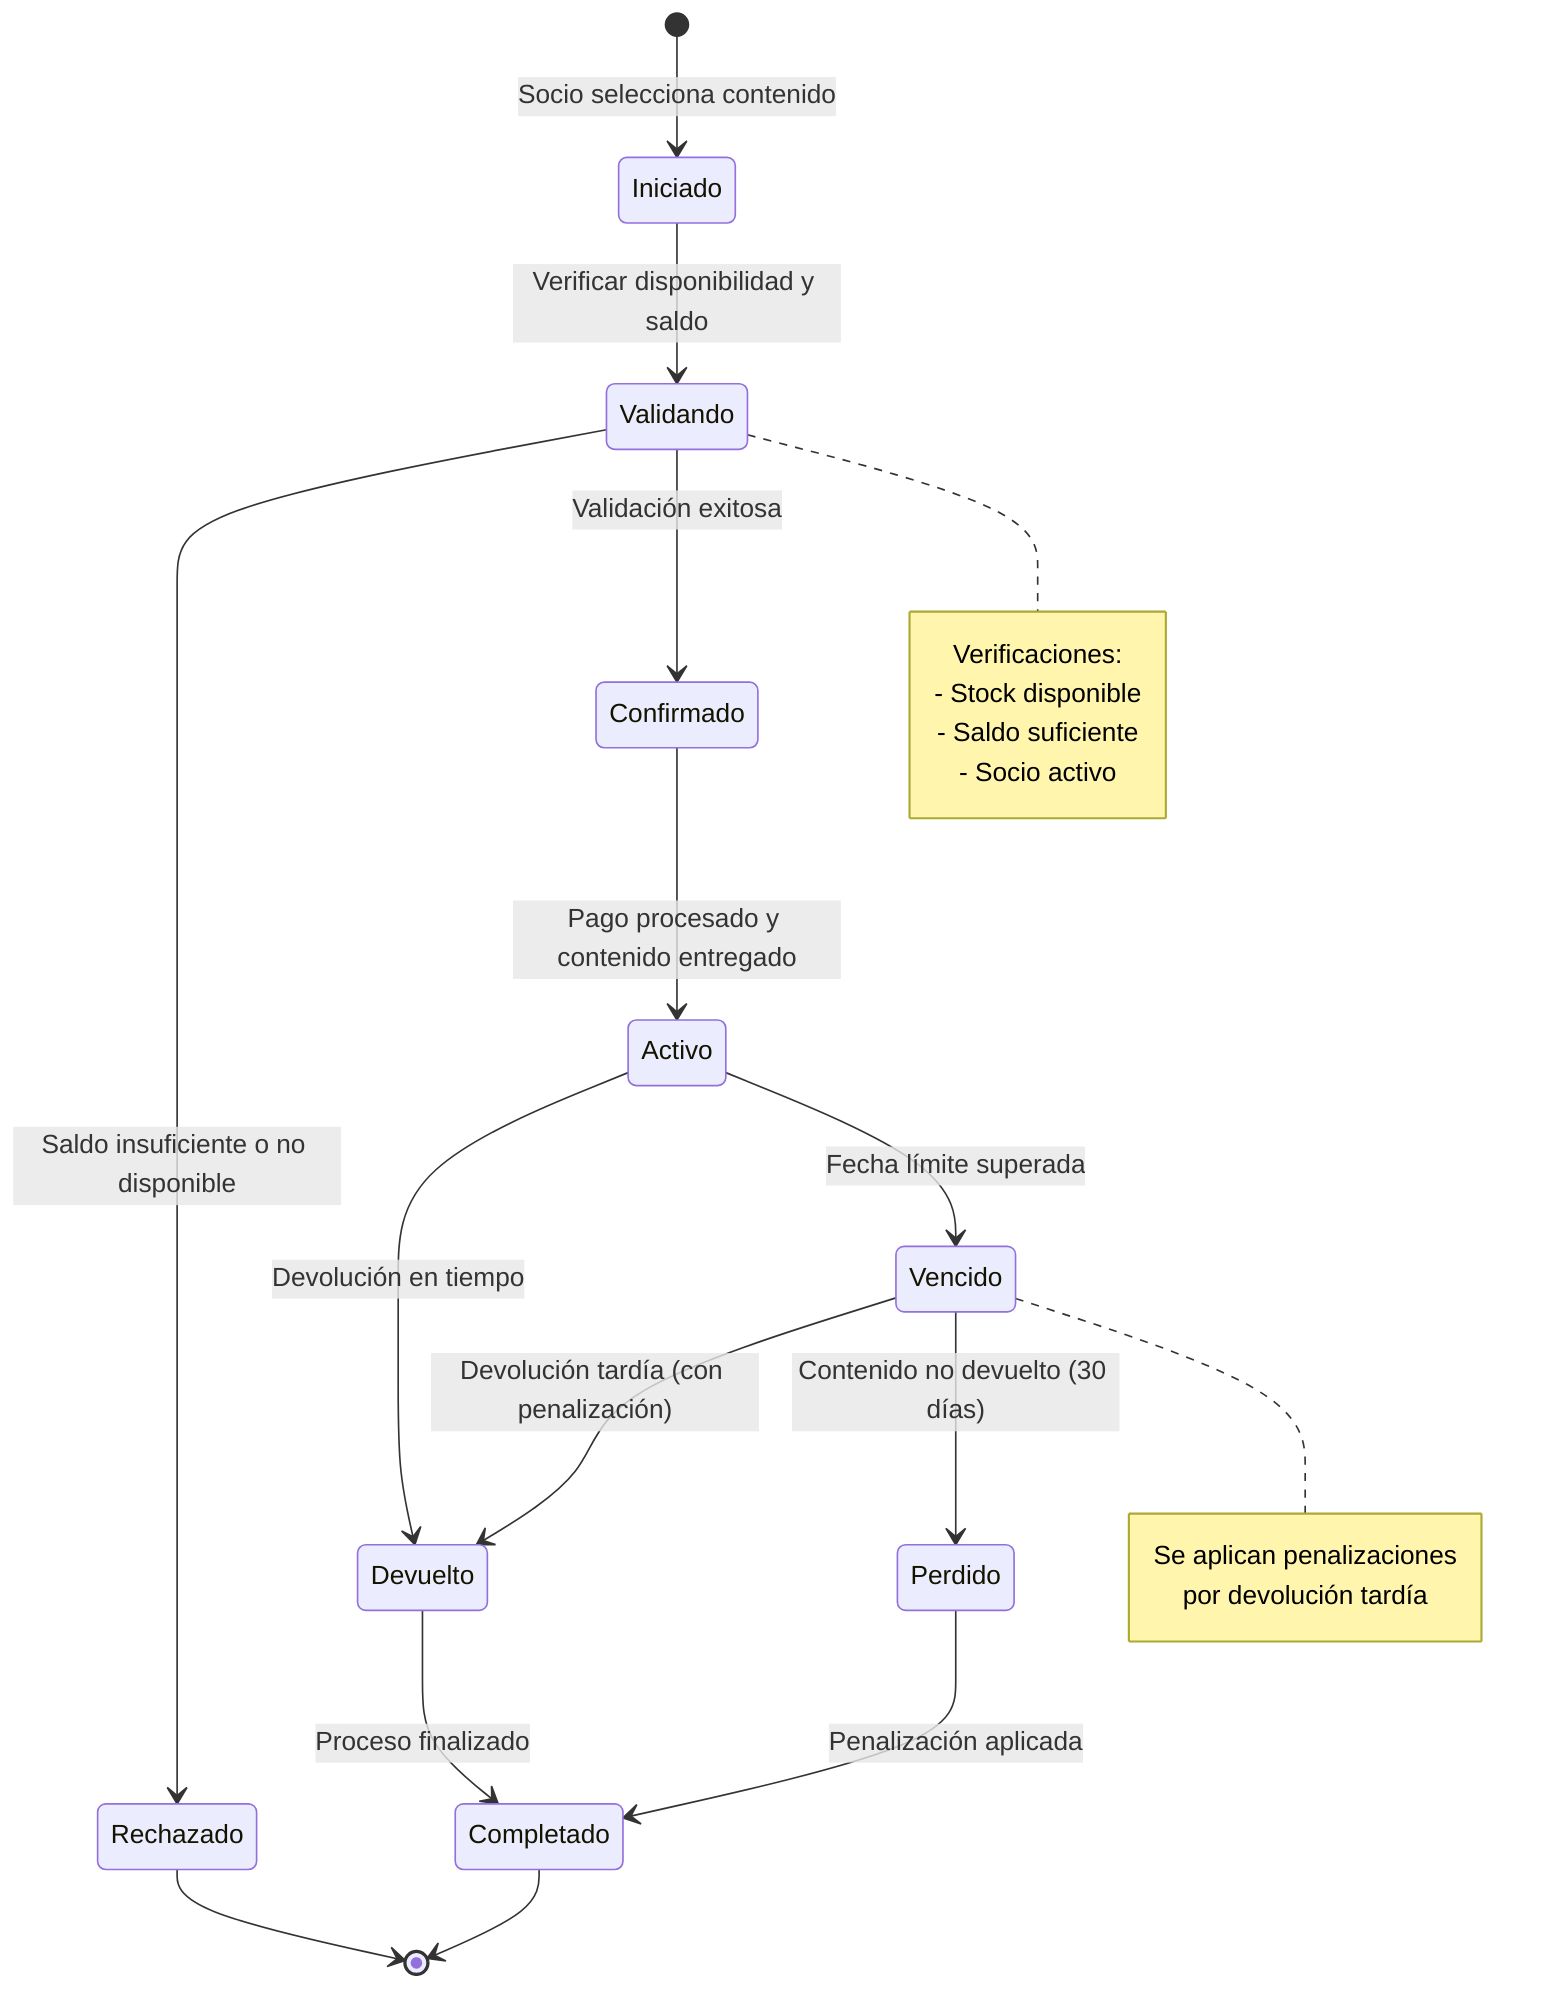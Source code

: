 stateDiagram-v2
    [*] --> Iniciado: Socio selecciona contenido
    
    Iniciado --> Validando: Verificar disponibilidad y saldo
    
    Validando --> Rechazado: Saldo insuficiente o no disponible
    Validando --> Confirmado: Validación exitosa
    
    Confirmado --> Activo: Pago procesado y contenido entregado
    
    Activo --> Devuelto: Devolución en tiempo
    Activo --> Vencido: Fecha límite superada
    
    Vencido --> Devuelto: Devolución tardía (con penalización)
    Vencido --> Perdido: Contenido no devuelto (30 días)
    
    Devuelto --> Completado: Proceso finalizado
    Perdido --> Completado: Penalización aplicada
    Rechazado --> [*]
    Completado --> [*]
    
    note right of Validando
        Verificaciones:
        - Stock disponible
        - Saldo suficiente
        - Socio activo
    end note
    
    note right of Vencido
        Se aplican penalizaciones
        por devolución tardía
    end note